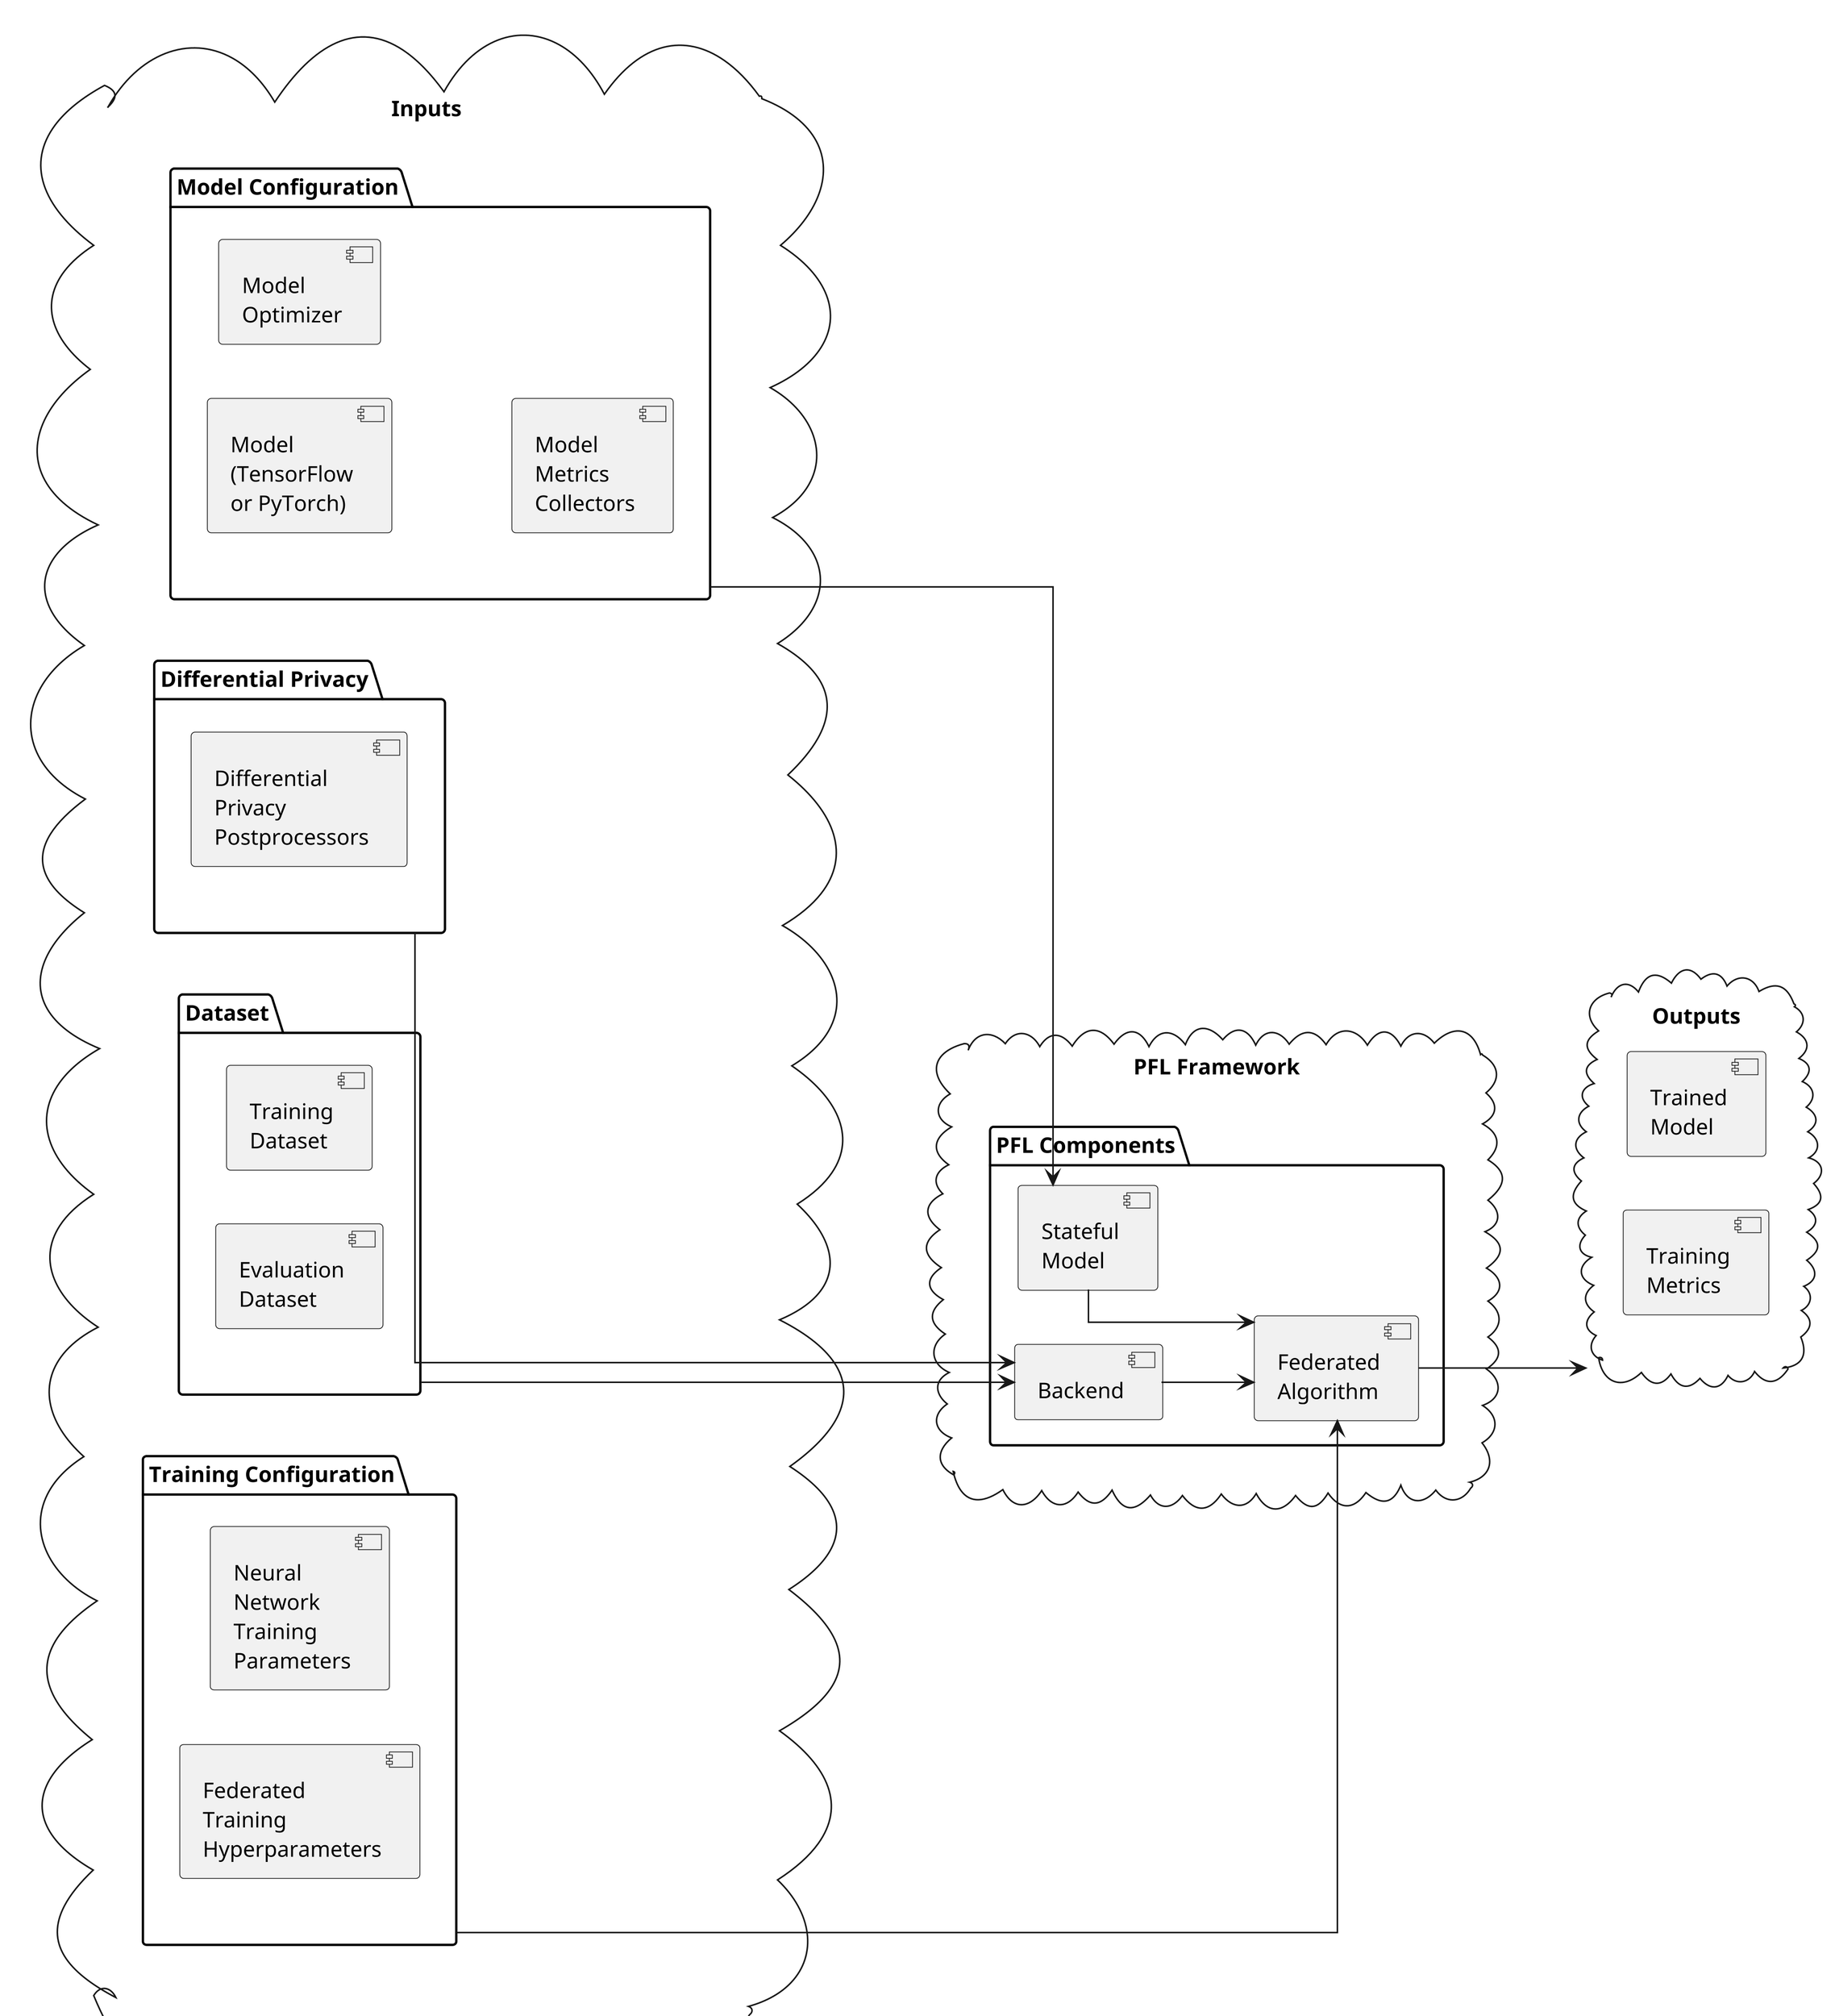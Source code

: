 @startuml
left to right direction
skinparam dpi 300
skinparam linetype ortho
' skinparam maxMessageSize 100
<style>
element {
  ' MinimumWidth 100
  MaximumWidth 90
}
</style>

cloud "Inputs" {
  package "Model Configuration" {
    [Model\n(TensorFlow or PyTorch)] as Model
    [Model Optimizer] as Optimizer
    [Model Metrics Collectors] as ModelMetrics
  }
  package "Training Configuration" {
    [Neural Network Training Parameters] as NNParams
    [Federated Training Hyperparameters] as FLParams
  }
    package "Dataset" {
      [Training Dataset] as train
      [Evaluation Dataset] as eval
    }
    package "Differential Privacy" {
      [Differential Privacy Postprocessors] as DPPostprocessors
  }
}

cloud "PFL Framework" { 
  package "PFL Components" {
      [Stateful Model] as StatefulModel
      [Backend] as Backend
      [Federated Algorithm] as FederatedAlgorithm
  }
}


cloud "Outputs" {
  [Trained Model] as trained_model
  [Training Metrics] as FLMetrics
}

"Inputs" -[hidden]--> "PFL Framework"

"Model Configuration" ----> StatefulModel
"Dataset" ----> Backend
"Differential Privacy" -----> Backend
"Training Configuration" --> FederatedAlgorithm
' FederatedAlgorithm <-- "Training Configuration"

Backend --> FederatedAlgorithm
StatefulModel --> FederatedAlgorithm

FederatedAlgorithm ---> "Outputs"
' "Outputs" <-[hidden]- "PFL Framework"


@enduml
